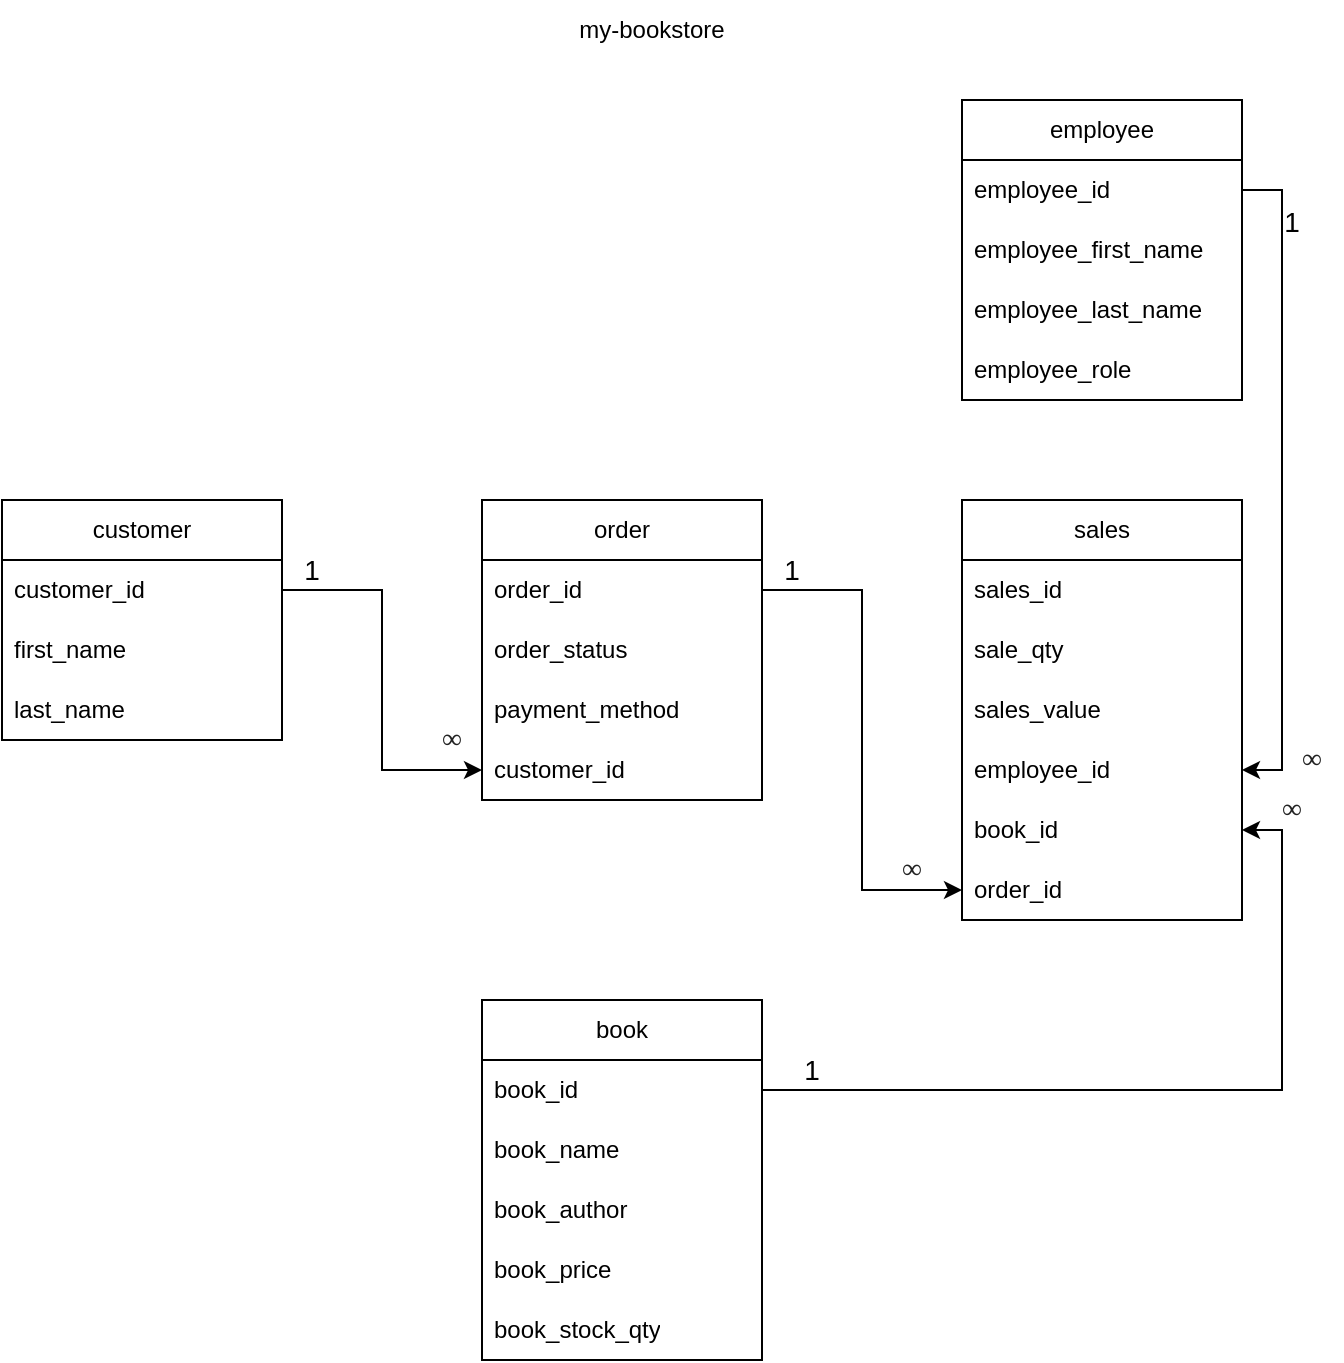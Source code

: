 <mxfile version="25.0.3">
  <diagram id="R2lEEEUBdFMjLlhIrx00" name="Page-1">
    <mxGraphModel dx="794" dy="420" grid="1" gridSize="10" guides="1" tooltips="1" connect="1" arrows="1" fold="1" page="1" pageScale="1" pageWidth="850" pageHeight="1100" math="0" shadow="0" extFonts="Permanent Marker^https://fonts.googleapis.com/css?family=Permanent+Marker">
      <root>
        <mxCell id="0" />
        <mxCell id="1" parent="0" />
        <mxCell id="SHbvJ5gVM0S7OGJWBiVW-1" value="employee" style="swimlane;fontStyle=0;childLayout=stackLayout;horizontal=1;startSize=30;horizontalStack=0;resizeParent=1;resizeParentMax=0;resizeLast=0;collapsible=1;marginBottom=0;whiteSpace=wrap;html=1;" vertex="1" parent="1">
          <mxGeometry x="640" y="120" width="140" height="150" as="geometry" />
        </mxCell>
        <mxCell id="SHbvJ5gVM0S7OGJWBiVW-2" value="employee_id" style="text;strokeColor=none;fillColor=none;align=left;verticalAlign=middle;spacingLeft=4;spacingRight=4;overflow=hidden;points=[[0,0.5],[1,0.5]];portConstraint=eastwest;rotatable=0;whiteSpace=wrap;html=1;" vertex="1" parent="SHbvJ5gVM0S7OGJWBiVW-1">
          <mxGeometry y="30" width="140" height="30" as="geometry" />
        </mxCell>
        <mxCell id="SHbvJ5gVM0S7OGJWBiVW-3" value="employee_first_name" style="text;strokeColor=none;fillColor=none;align=left;verticalAlign=middle;spacingLeft=4;spacingRight=4;overflow=hidden;points=[[0,0.5],[1,0.5]];portConstraint=eastwest;rotatable=0;whiteSpace=wrap;html=1;" vertex="1" parent="SHbvJ5gVM0S7OGJWBiVW-1">
          <mxGeometry y="60" width="140" height="30" as="geometry" />
        </mxCell>
        <mxCell id="SHbvJ5gVM0S7OGJWBiVW-4" value="employee_last_name" style="text;strokeColor=none;fillColor=none;align=left;verticalAlign=middle;spacingLeft=4;spacingRight=4;overflow=hidden;points=[[0,0.5],[1,0.5]];portConstraint=eastwest;rotatable=0;whiteSpace=wrap;html=1;" vertex="1" parent="SHbvJ5gVM0S7OGJWBiVW-1">
          <mxGeometry y="90" width="140" height="30" as="geometry" />
        </mxCell>
        <mxCell id="SHbvJ5gVM0S7OGJWBiVW-72" value="employee_role" style="text;strokeColor=none;fillColor=none;align=left;verticalAlign=middle;spacingLeft=4;spacingRight=4;overflow=hidden;points=[[0,0.5],[1,0.5]];portConstraint=eastwest;rotatable=0;whiteSpace=wrap;html=1;" vertex="1" parent="SHbvJ5gVM0S7OGJWBiVW-1">
          <mxGeometry y="120" width="140" height="30" as="geometry" />
        </mxCell>
        <mxCell id="SHbvJ5gVM0S7OGJWBiVW-5" value="my-bookstore" style="text;html=1;align=center;verticalAlign=middle;whiteSpace=wrap;rounded=0;" vertex="1" parent="1">
          <mxGeometry x="440" y="70" width="90" height="30" as="geometry" />
        </mxCell>
        <mxCell id="SHbvJ5gVM0S7OGJWBiVW-6" value="customer" style="swimlane;fontStyle=0;childLayout=stackLayout;horizontal=1;startSize=30;horizontalStack=0;resizeParent=1;resizeParentMax=0;resizeLast=0;collapsible=1;marginBottom=0;whiteSpace=wrap;html=1;" vertex="1" parent="1">
          <mxGeometry x="160" y="320" width="140" height="120" as="geometry" />
        </mxCell>
        <mxCell id="SHbvJ5gVM0S7OGJWBiVW-7" value="customer_id" style="text;strokeColor=none;fillColor=none;align=left;verticalAlign=middle;spacingLeft=4;spacingRight=4;overflow=hidden;points=[[0,0.5],[1,0.5]];portConstraint=eastwest;rotatable=0;whiteSpace=wrap;html=1;" vertex="1" parent="SHbvJ5gVM0S7OGJWBiVW-6">
          <mxGeometry y="30" width="140" height="30" as="geometry" />
        </mxCell>
        <mxCell id="SHbvJ5gVM0S7OGJWBiVW-8" value="first_name" style="text;strokeColor=none;fillColor=none;align=left;verticalAlign=middle;spacingLeft=4;spacingRight=4;overflow=hidden;points=[[0,0.5],[1,0.5]];portConstraint=eastwest;rotatable=0;whiteSpace=wrap;html=1;" vertex="1" parent="SHbvJ5gVM0S7OGJWBiVW-6">
          <mxGeometry y="60" width="140" height="30" as="geometry" />
        </mxCell>
        <mxCell id="SHbvJ5gVM0S7OGJWBiVW-9" value="last_name" style="text;strokeColor=none;fillColor=none;align=left;verticalAlign=middle;spacingLeft=4;spacingRight=4;overflow=hidden;points=[[0,0.5],[1,0.5]];portConstraint=eastwest;rotatable=0;whiteSpace=wrap;html=1;" vertex="1" parent="SHbvJ5gVM0S7OGJWBiVW-6">
          <mxGeometry y="90" width="140" height="30" as="geometry" />
        </mxCell>
        <mxCell id="SHbvJ5gVM0S7OGJWBiVW-10" value="order" style="swimlane;fontStyle=0;childLayout=stackLayout;horizontal=1;startSize=30;horizontalStack=0;resizeParent=1;resizeParentMax=0;resizeLast=0;collapsible=1;marginBottom=0;whiteSpace=wrap;html=1;" vertex="1" parent="1">
          <mxGeometry x="400" y="320" width="140" height="150" as="geometry" />
        </mxCell>
        <mxCell id="SHbvJ5gVM0S7OGJWBiVW-11" value="order_id" style="text;strokeColor=none;fillColor=none;align=left;verticalAlign=middle;spacingLeft=4;spacingRight=4;overflow=hidden;points=[[0,0.5],[1,0.5]];portConstraint=eastwest;rotatable=0;whiteSpace=wrap;html=1;" vertex="1" parent="SHbvJ5gVM0S7OGJWBiVW-10">
          <mxGeometry y="30" width="140" height="30" as="geometry" />
        </mxCell>
        <mxCell id="SHbvJ5gVM0S7OGJWBiVW-12" value="order_status" style="text;strokeColor=none;fillColor=none;align=left;verticalAlign=middle;spacingLeft=4;spacingRight=4;overflow=hidden;points=[[0,0.5],[1,0.5]];portConstraint=eastwest;rotatable=0;whiteSpace=wrap;html=1;" vertex="1" parent="SHbvJ5gVM0S7OGJWBiVW-10">
          <mxGeometry y="60" width="140" height="30" as="geometry" />
        </mxCell>
        <mxCell id="SHbvJ5gVM0S7OGJWBiVW-13" value="payment_method" style="text;strokeColor=none;fillColor=none;align=left;verticalAlign=middle;spacingLeft=4;spacingRight=4;overflow=hidden;points=[[0,0.5],[1,0.5]];portConstraint=eastwest;rotatable=0;whiteSpace=wrap;html=1;" vertex="1" parent="SHbvJ5gVM0S7OGJWBiVW-10">
          <mxGeometry y="90" width="140" height="30" as="geometry" />
        </mxCell>
        <mxCell id="SHbvJ5gVM0S7OGJWBiVW-35" value="customer_id" style="text;strokeColor=none;fillColor=none;align=left;verticalAlign=middle;spacingLeft=4;spacingRight=4;overflow=hidden;points=[[0,0.5],[1,0.5]];portConstraint=eastwest;rotatable=0;whiteSpace=wrap;html=1;" vertex="1" parent="SHbvJ5gVM0S7OGJWBiVW-10">
          <mxGeometry y="120" width="140" height="30" as="geometry" />
        </mxCell>
        <mxCell id="SHbvJ5gVM0S7OGJWBiVW-14" value="sales" style="swimlane;fontStyle=0;childLayout=stackLayout;horizontal=1;startSize=30;horizontalStack=0;resizeParent=1;resizeParentMax=0;resizeLast=0;collapsible=1;marginBottom=0;whiteSpace=wrap;html=1;" vertex="1" parent="1">
          <mxGeometry x="640" y="320" width="140" height="210" as="geometry" />
        </mxCell>
        <mxCell id="SHbvJ5gVM0S7OGJWBiVW-15" value="sales_id" style="text;strokeColor=none;fillColor=none;align=left;verticalAlign=middle;spacingLeft=4;spacingRight=4;overflow=hidden;points=[[0,0.5],[1,0.5]];portConstraint=eastwest;rotatable=0;whiteSpace=wrap;html=1;" vertex="1" parent="SHbvJ5gVM0S7OGJWBiVW-14">
          <mxGeometry y="30" width="140" height="30" as="geometry" />
        </mxCell>
        <mxCell id="SHbvJ5gVM0S7OGJWBiVW-16" value="sale_qty" style="text;strokeColor=none;fillColor=none;align=left;verticalAlign=middle;spacingLeft=4;spacingRight=4;overflow=hidden;points=[[0,0.5],[1,0.5]];portConstraint=eastwest;rotatable=0;whiteSpace=wrap;html=1;" vertex="1" parent="SHbvJ5gVM0S7OGJWBiVW-14">
          <mxGeometry y="60" width="140" height="30" as="geometry" />
        </mxCell>
        <mxCell id="SHbvJ5gVM0S7OGJWBiVW-17" value="sales_value" style="text;strokeColor=none;fillColor=none;align=left;verticalAlign=middle;spacingLeft=4;spacingRight=4;overflow=hidden;points=[[0,0.5],[1,0.5]];portConstraint=eastwest;rotatable=0;whiteSpace=wrap;html=1;" vertex="1" parent="SHbvJ5gVM0S7OGJWBiVW-14">
          <mxGeometry y="90" width="140" height="30" as="geometry" />
        </mxCell>
        <mxCell id="SHbvJ5gVM0S7OGJWBiVW-45" value="employee_id" style="text;strokeColor=none;fillColor=none;align=left;verticalAlign=middle;spacingLeft=4;spacingRight=4;overflow=hidden;points=[[0,0.5],[1,0.5]];portConstraint=eastwest;rotatable=0;whiteSpace=wrap;html=1;" vertex="1" parent="SHbvJ5gVM0S7OGJWBiVW-14">
          <mxGeometry y="120" width="140" height="30" as="geometry" />
        </mxCell>
        <mxCell id="SHbvJ5gVM0S7OGJWBiVW-47" value="book_id" style="text;strokeColor=none;fillColor=none;align=left;verticalAlign=middle;spacingLeft=4;spacingRight=4;overflow=hidden;points=[[0,0.5],[1,0.5]];portConstraint=eastwest;rotatable=0;whiteSpace=wrap;html=1;" vertex="1" parent="SHbvJ5gVM0S7OGJWBiVW-14">
          <mxGeometry y="150" width="140" height="30" as="geometry" />
        </mxCell>
        <mxCell id="SHbvJ5gVM0S7OGJWBiVW-48" value="order_id" style="text;strokeColor=none;fillColor=none;align=left;verticalAlign=middle;spacingLeft=4;spacingRight=4;overflow=hidden;points=[[0,0.5],[1,0.5]];portConstraint=eastwest;rotatable=0;whiteSpace=wrap;html=1;" vertex="1" parent="SHbvJ5gVM0S7OGJWBiVW-14">
          <mxGeometry y="180" width="140" height="30" as="geometry" />
        </mxCell>
        <mxCell id="SHbvJ5gVM0S7OGJWBiVW-18" value="book" style="swimlane;fontStyle=0;childLayout=stackLayout;horizontal=1;startSize=30;horizontalStack=0;resizeParent=1;resizeParentMax=0;resizeLast=0;collapsible=1;marginBottom=0;whiteSpace=wrap;html=1;" vertex="1" parent="1">
          <mxGeometry x="400" y="570" width="140" height="180" as="geometry" />
        </mxCell>
        <mxCell id="SHbvJ5gVM0S7OGJWBiVW-19" value="book_id" style="text;strokeColor=none;fillColor=none;align=left;verticalAlign=middle;spacingLeft=4;spacingRight=4;overflow=hidden;points=[[0,0.5],[1,0.5]];portConstraint=eastwest;rotatable=0;whiteSpace=wrap;html=1;" vertex="1" parent="SHbvJ5gVM0S7OGJWBiVW-18">
          <mxGeometry y="30" width="140" height="30" as="geometry" />
        </mxCell>
        <mxCell id="SHbvJ5gVM0S7OGJWBiVW-20" value="book_name" style="text;strokeColor=none;fillColor=none;align=left;verticalAlign=middle;spacingLeft=4;spacingRight=4;overflow=hidden;points=[[0,0.5],[1,0.5]];portConstraint=eastwest;rotatable=0;whiteSpace=wrap;html=1;" vertex="1" parent="SHbvJ5gVM0S7OGJWBiVW-18">
          <mxGeometry y="60" width="140" height="30" as="geometry" />
        </mxCell>
        <mxCell id="SHbvJ5gVM0S7OGJWBiVW-21" value="book_author" style="text;strokeColor=none;fillColor=none;align=left;verticalAlign=middle;spacingLeft=4;spacingRight=4;overflow=hidden;points=[[0,0.5],[1,0.5]];portConstraint=eastwest;rotatable=0;whiteSpace=wrap;html=1;" vertex="1" parent="SHbvJ5gVM0S7OGJWBiVW-18">
          <mxGeometry y="90" width="140" height="30" as="geometry" />
        </mxCell>
        <mxCell id="SHbvJ5gVM0S7OGJWBiVW-70" value="book_price" style="text;strokeColor=none;fillColor=none;align=left;verticalAlign=middle;spacingLeft=4;spacingRight=4;overflow=hidden;points=[[0,0.5],[1,0.5]];portConstraint=eastwest;rotatable=0;whiteSpace=wrap;html=1;" vertex="1" parent="SHbvJ5gVM0S7OGJWBiVW-18">
          <mxGeometry y="120" width="140" height="30" as="geometry" />
        </mxCell>
        <mxCell id="SHbvJ5gVM0S7OGJWBiVW-71" value="book_stock_qty" style="text;strokeColor=none;fillColor=none;align=left;verticalAlign=middle;spacingLeft=4;spacingRight=4;overflow=hidden;points=[[0,0.5],[1,0.5]];portConstraint=eastwest;rotatable=0;whiteSpace=wrap;html=1;" vertex="1" parent="SHbvJ5gVM0S7OGJWBiVW-18">
          <mxGeometry y="150" width="140" height="30" as="geometry" />
        </mxCell>
        <mxCell id="SHbvJ5gVM0S7OGJWBiVW-26" style="edgeStyle=orthogonalEdgeStyle;rounded=0;orthogonalLoop=1;jettySize=auto;html=1;exitX=1;exitY=0.5;exitDx=0;exitDy=0;entryX=0;entryY=0.5;entryDx=0;entryDy=0;" edge="1" parent="1" source="SHbvJ5gVM0S7OGJWBiVW-7" target="SHbvJ5gVM0S7OGJWBiVW-35">
          <mxGeometry relative="1" as="geometry" />
        </mxCell>
        <mxCell id="SHbvJ5gVM0S7OGJWBiVW-28" value="&lt;font style=&quot;font-size: 14px;&quot;&gt;1&lt;/font&gt;" style="text;html=1;align=center;verticalAlign=middle;whiteSpace=wrap;rounded=0;" vertex="1" parent="1">
          <mxGeometry x="300" y="350" width="30" height="10" as="geometry" />
        </mxCell>
        <mxCell id="SHbvJ5gVM0S7OGJWBiVW-29" value="&lt;span style=&quot;color: rgb(34, 34, 34); font-family: &amp;quot;Times New Roman&amp;quot;; text-align: start;&quot;&gt;&lt;font style=&quot;font-size: 14px;&quot;&gt;∞&lt;/font&gt;&lt;/span&gt;" style="text;html=1;align=center;verticalAlign=middle;whiteSpace=wrap;rounded=0;" vertex="1" parent="1">
          <mxGeometry x="360" y="430" width="50" height="20" as="geometry" />
        </mxCell>
        <mxCell id="SHbvJ5gVM0S7OGJWBiVW-49" style="edgeStyle=orthogonalEdgeStyle;rounded=0;orthogonalLoop=1;jettySize=auto;html=1;exitX=1;exitY=0.5;exitDx=0;exitDy=0;" edge="1" parent="1" source="SHbvJ5gVM0S7OGJWBiVW-11" target="SHbvJ5gVM0S7OGJWBiVW-48">
          <mxGeometry relative="1" as="geometry" />
        </mxCell>
        <mxCell id="SHbvJ5gVM0S7OGJWBiVW-50" value="&lt;font style=&quot;font-size: 14px;&quot;&gt;1&lt;/font&gt;" style="text;html=1;align=center;verticalAlign=middle;whiteSpace=wrap;rounded=0;" vertex="1" parent="1">
          <mxGeometry x="540" y="350" width="30" height="10" as="geometry" />
        </mxCell>
        <mxCell id="SHbvJ5gVM0S7OGJWBiVW-51" value="&lt;span style=&quot;color: rgb(34, 34, 34); font-family: &amp;quot;Times New Roman&amp;quot;; font-size: 14px; text-align: start;&quot;&gt;∞&lt;/span&gt;" style="text;html=1;align=center;verticalAlign=middle;whiteSpace=wrap;rounded=0;" vertex="1" parent="1">
          <mxGeometry x="600" y="500" width="30" height="10" as="geometry" />
        </mxCell>
        <mxCell id="SHbvJ5gVM0S7OGJWBiVW-56" style="edgeStyle=orthogonalEdgeStyle;rounded=0;orthogonalLoop=1;jettySize=auto;html=1;exitX=1;exitY=0.5;exitDx=0;exitDy=0;entryX=1;entryY=0.5;entryDx=0;entryDy=0;" edge="1" parent="1" source="SHbvJ5gVM0S7OGJWBiVW-19" target="SHbvJ5gVM0S7OGJWBiVW-47">
          <mxGeometry relative="1" as="geometry">
            <mxPoint x="810" y="470" as="targetPoint" />
          </mxGeometry>
        </mxCell>
        <mxCell id="SHbvJ5gVM0S7OGJWBiVW-57" value="&lt;font style=&quot;font-size: 14px;&quot;&gt;1&lt;/font&gt;" style="text;html=1;align=center;verticalAlign=middle;whiteSpace=wrap;rounded=0;" vertex="1" parent="1">
          <mxGeometry x="550" y="600" width="30" height="10" as="geometry" />
        </mxCell>
        <mxCell id="SHbvJ5gVM0S7OGJWBiVW-59" value="&lt;span style=&quot;color: rgb(34, 34, 34); font-family: &amp;quot;Times New Roman&amp;quot;; font-size: 14px; text-align: start;&quot;&gt;∞&lt;/span&gt;" style="text;html=1;align=center;verticalAlign=middle;whiteSpace=wrap;rounded=0;" vertex="1" parent="1">
          <mxGeometry x="790" y="470" width="30" height="10" as="geometry" />
        </mxCell>
        <mxCell id="SHbvJ5gVM0S7OGJWBiVW-64" style="edgeStyle=orthogonalEdgeStyle;rounded=0;orthogonalLoop=1;jettySize=auto;html=1;exitX=1;exitY=0.5;exitDx=0;exitDy=0;entryX=1;entryY=0.5;entryDx=0;entryDy=0;" edge="1" parent="1" source="SHbvJ5gVM0S7OGJWBiVW-2" target="SHbvJ5gVM0S7OGJWBiVW-45">
          <mxGeometry relative="1" as="geometry" />
        </mxCell>
        <mxCell id="SHbvJ5gVM0S7OGJWBiVW-65" value="&lt;font style=&quot;font-size: 14px;&quot;&gt;1&lt;/font&gt;" style="text;html=1;align=center;verticalAlign=middle;whiteSpace=wrap;rounded=0;" vertex="1" parent="1">
          <mxGeometry x="790" y="176" width="30" height="10" as="geometry" />
        </mxCell>
        <mxCell id="SHbvJ5gVM0S7OGJWBiVW-66" value="&lt;span style=&quot;color: rgb(34, 34, 34); font-family: &amp;quot;Times New Roman&amp;quot;; font-size: 14px; text-align: start;&quot;&gt;∞&lt;/span&gt;" style="text;html=1;align=center;verticalAlign=middle;whiteSpace=wrap;rounded=0;" vertex="1" parent="1">
          <mxGeometry x="800" y="430" width="30" height="40" as="geometry" />
        </mxCell>
      </root>
    </mxGraphModel>
  </diagram>
</mxfile>
